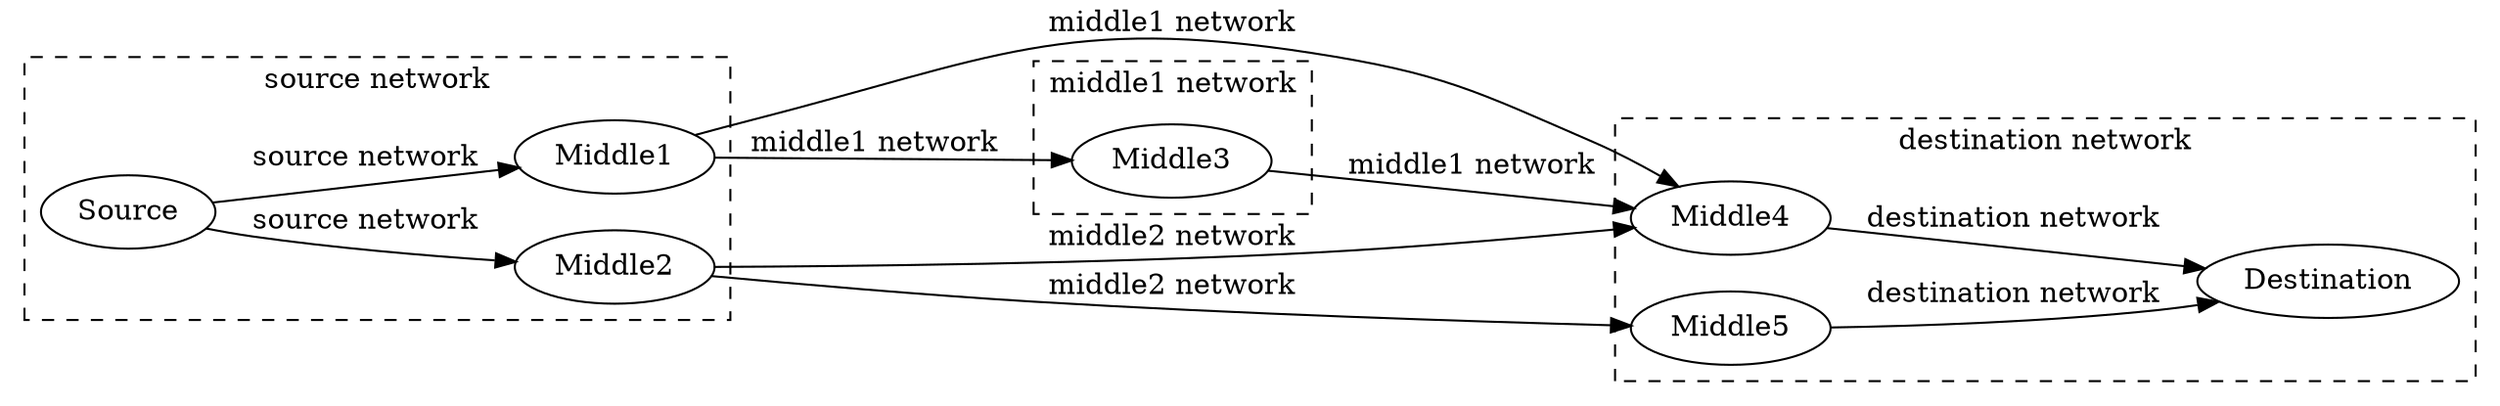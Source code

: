 digraph DockerNetwork {
    rankdir=LR;
    
    subgraph cluster_source {
        label = "source network";
        style=dashed;
        Source;
        Middle1;
        Middle2;
    }

    subgraph cluster_destination {
        label = "destination network";
        style=dashed;
        Destination;
        Middle4;
        Middle5;
    }

    subgraph cluster_middle1 {
        label = "middle1 network";
        style=dashed;
        Middle1;
        Middle3;
        Middle4;
    }

    subgraph cluster_middle2 {
        label = "middle2 network";
        style=dashed;
        Middle2;
        Middle4;
        Middle5;
    }

    Source -> Middle1 [label="source network"];
    Source -> Middle2 [label="source network"];
    
    Middle1 -> Middle3 [label="middle1 network"];
    Middle1 -> Middle4 [label="middle1 network"];
    
    Middle2 -> Middle4 [label="middle2 network"];
    Middle2 -> Middle5 [label="middle2 network"];

    Middle3 -> Middle4 [label="middle1 network"];

    Middle4 -> Destination [label="destination network"];
    Middle5 -> Destination [label="destination network"];
} 
